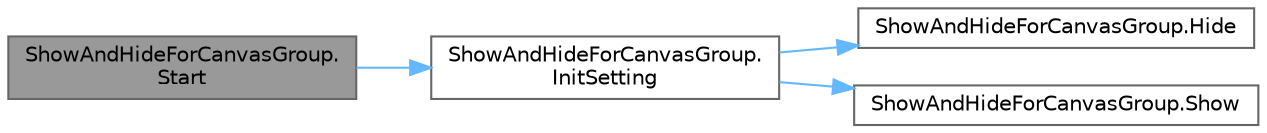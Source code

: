 digraph "ShowAndHideForCanvasGroup.Start"
{
 // LATEX_PDF_SIZE
  bgcolor="transparent";
  edge [fontname=Helvetica,fontsize=10,labelfontname=Helvetica,labelfontsize=10];
  node [fontname=Helvetica,fontsize=10,shape=box,height=0.2,width=0.4];
  rankdir="LR";
  Node1 [id="Node000001",label="ShowAndHideForCanvasGroup.\lStart",height=0.2,width=0.4,color="gray40", fillcolor="grey60", style="filled", fontcolor="black",tooltip=" "];
  Node1 -> Node2 [id="edge1_Node000001_Node000002",color="steelblue1",style="solid",tooltip=" "];
  Node2 [id="Node000002",label="ShowAndHideForCanvasGroup.\lInitSetting",height=0.2,width=0.4,color="grey40", fillcolor="white", style="filled",URL="$class_show_and_hide_for_canvas_group.html#ab818f4b5b9fd7989c377eeb29cedd72a",tooltip=" "];
  Node2 -> Node3 [id="edge2_Node000002_Node000003",color="steelblue1",style="solid",tooltip=" "];
  Node3 [id="Node000003",label="ShowAndHideForCanvasGroup.Hide",height=0.2,width=0.4,color="grey40", fillcolor="white", style="filled",URL="$class_show_and_hide_for_canvas_group.html#a816e1ebe412a34a70a1f47406619ae62",tooltip=" "];
  Node2 -> Node4 [id="edge3_Node000002_Node000004",color="steelblue1",style="solid",tooltip=" "];
  Node4 [id="Node000004",label="ShowAndHideForCanvasGroup.Show",height=0.2,width=0.4,color="grey40", fillcolor="white", style="filled",URL="$class_show_and_hide_for_canvas_group.html#a58d88c00a79f7ae5aec2e750ceb6b8f0",tooltip=" "];
}
